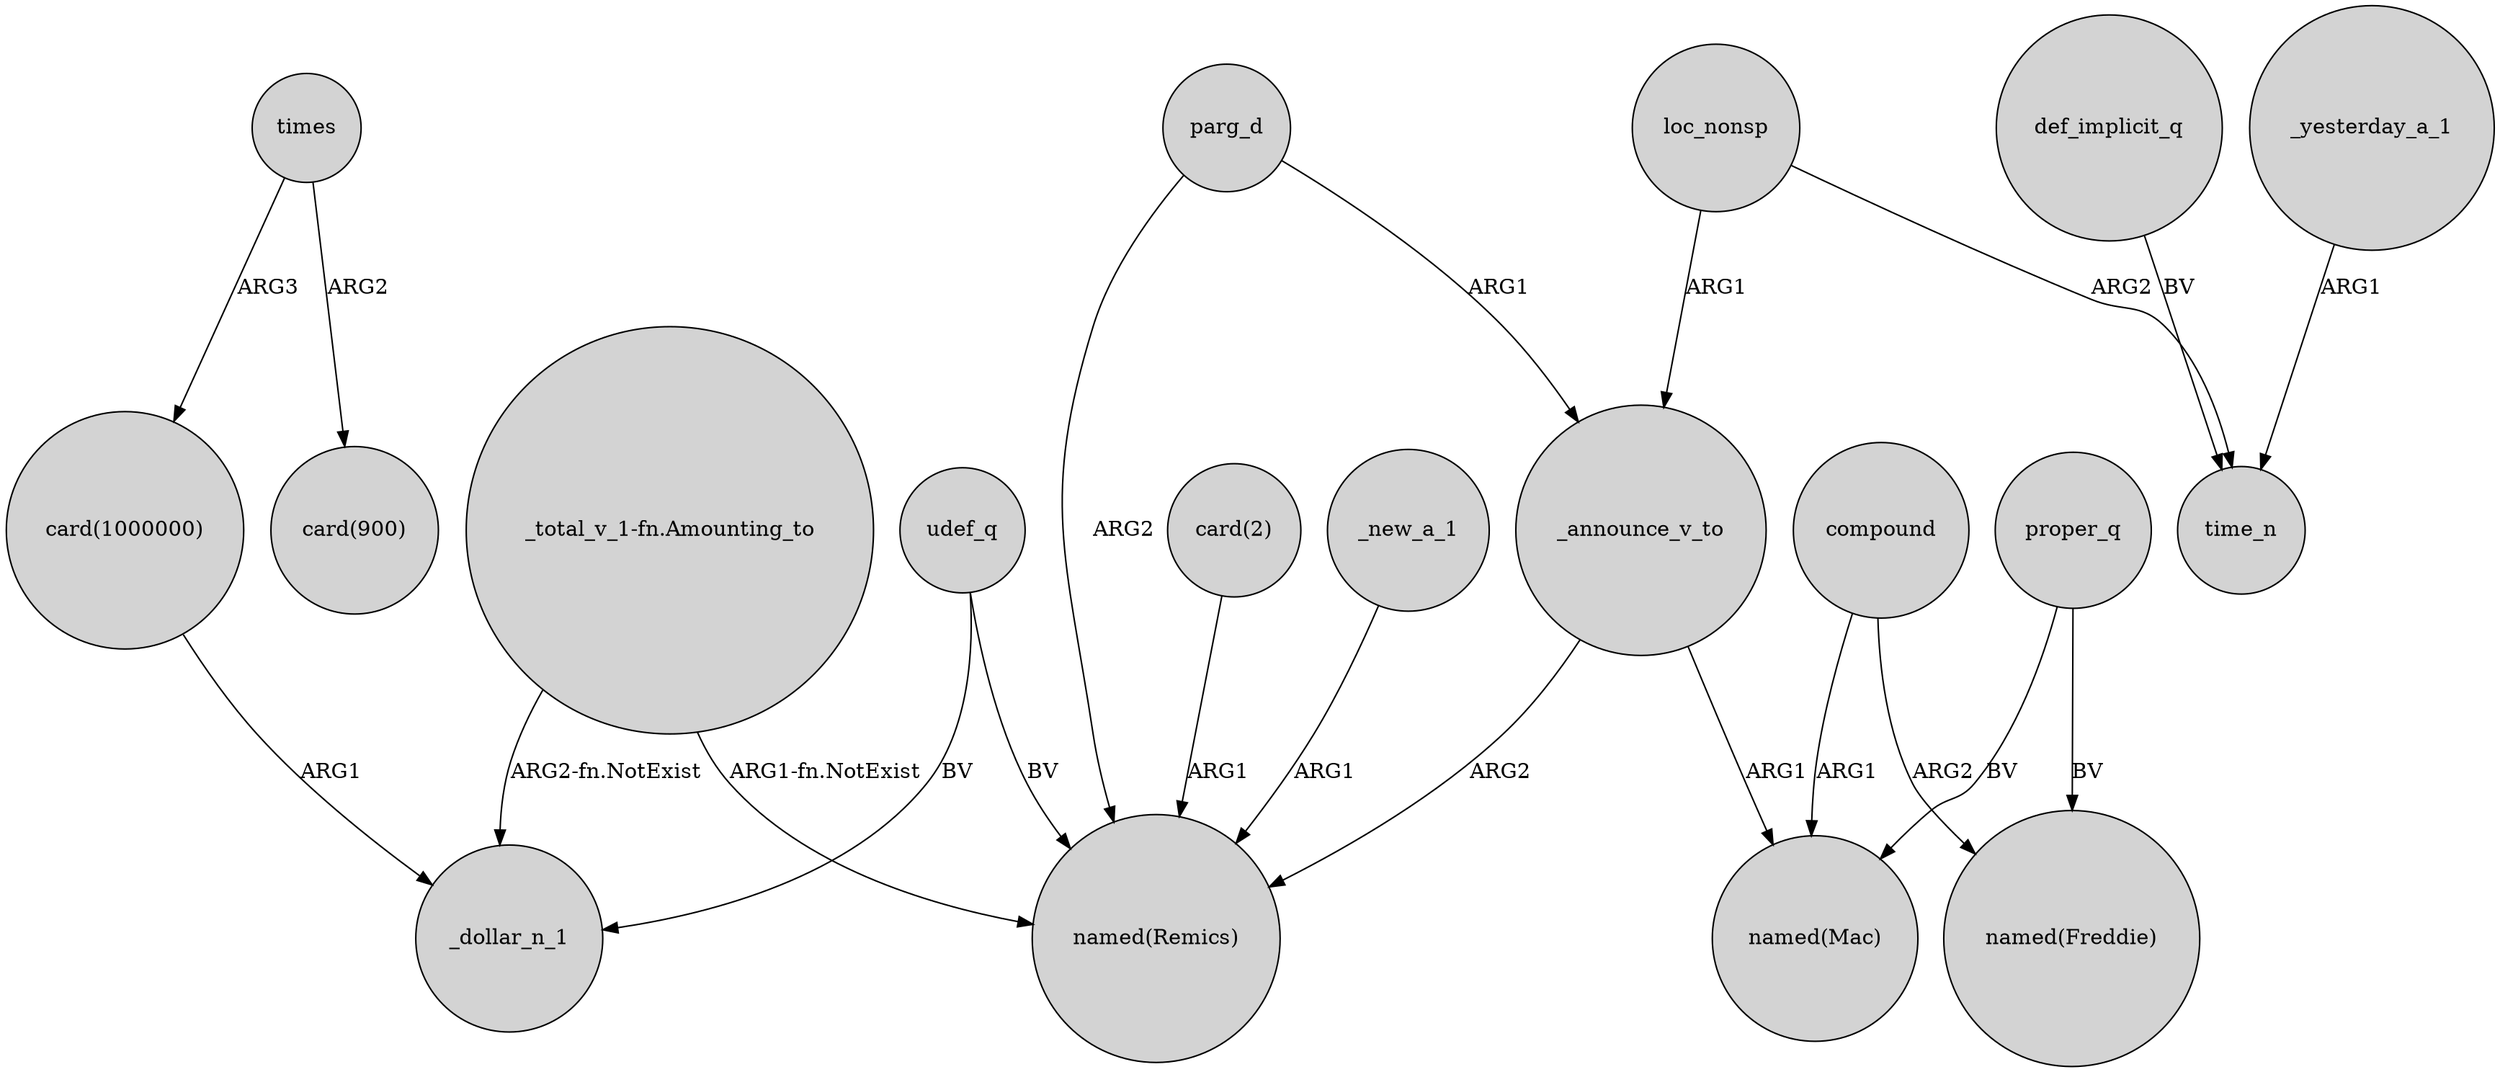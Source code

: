 digraph {
	node [shape=circle style=filled]
	"_total_v_1-fn.Amounting_to" -> _dollar_n_1 [label="ARG2-fn.NotExist"]
	"card(1000000)" -> _dollar_n_1 [label=ARG1]
	_announce_v_to -> "named(Remics)" [label=ARG2]
	_yesterday_a_1 -> time_n [label=ARG1]
	"_total_v_1-fn.Amounting_to" -> "named(Remics)" [label="ARG1-fn.NotExist"]
	_announce_v_to -> "named(Mac)" [label=ARG1]
	loc_nonsp -> _announce_v_to [label=ARG1]
	loc_nonsp -> time_n [label=ARG2]
	parg_d -> "named(Remics)" [label=ARG2]
	times -> "card(900)" [label=ARG2]
	parg_d -> _announce_v_to [label=ARG1]
	_new_a_1 -> "named(Remics)" [label=ARG1]
	times -> "card(1000000)" [label=ARG3]
	proper_q -> "named(Mac)" [label=BV]
	proper_q -> "named(Freddie)" [label=BV]
	"card(2)" -> "named(Remics)" [label=ARG1]
	compound -> "named(Freddie)" [label=ARG2]
	compound -> "named(Mac)" [label=ARG1]
	udef_q -> "named(Remics)" [label=BV]
	udef_q -> _dollar_n_1 [label=BV]
	def_implicit_q -> time_n [label=BV]
}
